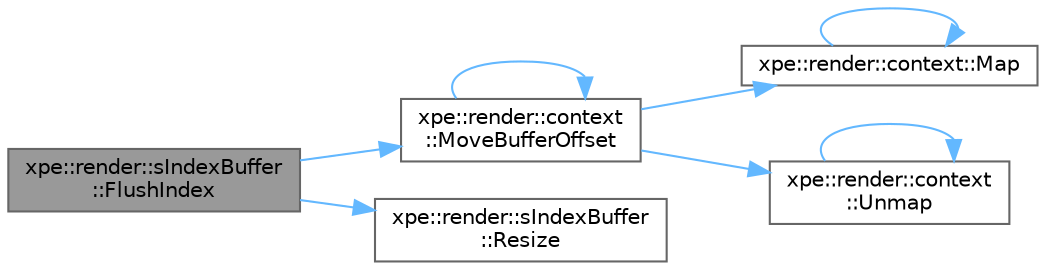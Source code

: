 digraph "xpe::render::sIndexBuffer::FlushIndex"
{
 // LATEX_PDF_SIZE
  bgcolor="transparent";
  edge [fontname=Helvetica,fontsize=10,labelfontname=Helvetica,labelfontsize=10];
  node [fontname=Helvetica,fontsize=10,shape=box,height=0.2,width=0.4];
  rankdir="LR";
  Node1 [id="Node000001",label="xpe::render::sIndexBuffer\l::FlushIndex",height=0.2,width=0.4,color="gray40", fillcolor="grey60", style="filled", fontcolor="black",tooltip=" "];
  Node1 -> Node2 [id="edge15_Node000001_Node000002",color="steelblue1",style="solid",tooltip=" "];
  Node2 [id="Node000002",label="xpe::render::context\l::MoveBufferOffset",height=0.2,width=0.4,color="grey40", fillcolor="white", style="filled",URL="$namespacexpe_1_1render_1_1context.html#af0816f9058a84f88babfed20ccbc2e96",tooltip=" "];
  Node2 -> Node3 [id="edge16_Node000002_Node000003",color="steelblue1",style="solid",tooltip=" "];
  Node3 [id="Node000003",label="xpe::render::context::Map",height=0.2,width=0.4,color="grey40", fillcolor="white", style="filled",URL="$namespacexpe_1_1render_1_1context.html#a4307865df88da4fb54e36f929b6f88a5",tooltip=" "];
  Node3 -> Node3 [id="edge17_Node000003_Node000003",color="steelblue1",style="solid",tooltip=" "];
  Node2 -> Node2 [id="edge18_Node000002_Node000002",color="steelblue1",style="solid",tooltip=" "];
  Node2 -> Node4 [id="edge19_Node000002_Node000004",color="steelblue1",style="solid",tooltip=" "];
  Node4 [id="Node000004",label="xpe::render::context\l::Unmap",height=0.2,width=0.4,color="grey40", fillcolor="white", style="filled",URL="$namespacexpe_1_1render_1_1context.html#a32b89671df27bd47193c116873b60f3e",tooltip=" "];
  Node4 -> Node4 [id="edge20_Node000004_Node000004",color="steelblue1",style="solid",tooltip=" "];
  Node1 -> Node5 [id="edge21_Node000001_Node000005",color="steelblue1",style="solid",tooltip=" "];
  Node5 [id="Node000005",label="xpe::render::sIndexBuffer\l::Resize",height=0.2,width=0.4,color="grey40", fillcolor="white", style="filled",URL="$structxpe_1_1render_1_1s_index_buffer.html#a1834ee571f4f66830443b949454c2d74",tooltip=" "];
}
